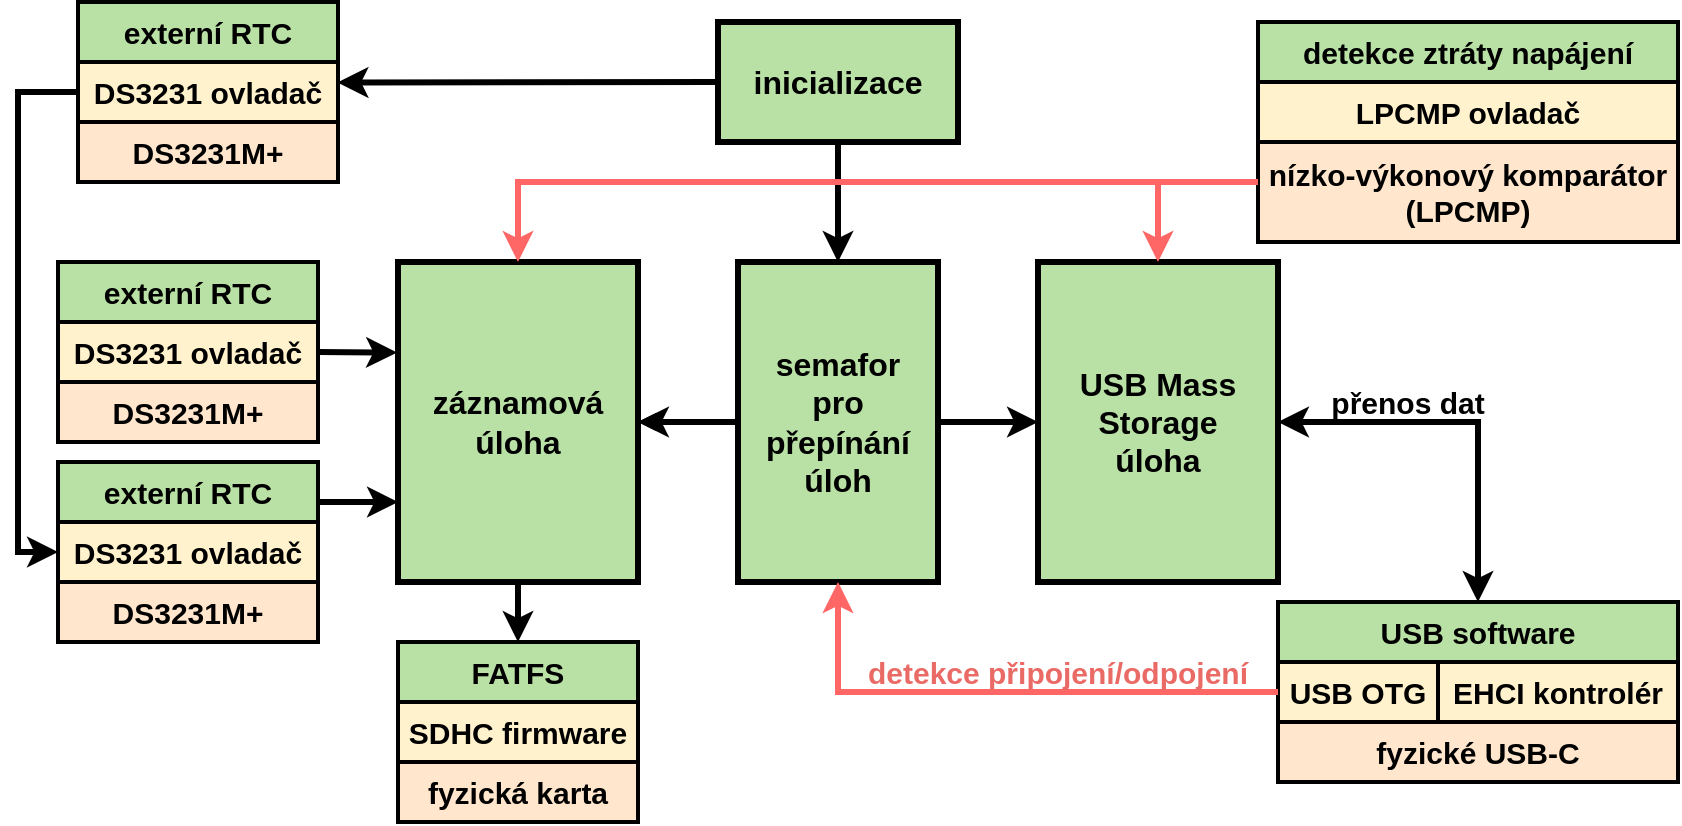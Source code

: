 <mxfile version="26.1.1">
  <diagram name="Page-1" id="-V-kWS6n9ju-NrhmhhvI">
    <mxGraphModel dx="1103" dy="643" grid="1" gridSize="10" guides="1" tooltips="1" connect="1" arrows="1" fold="1" page="1" pageScale="1" pageWidth="1169" pageHeight="827" math="0" shadow="0">
      <root>
        <mxCell id="0" />
        <mxCell id="1" parent="0" />
        <mxCell id="LFzxi-WGZ4mP3qVazpCQ-1" value="&lt;b&gt;&lt;font style=&quot;font-size: 16px;&quot;&gt;inicializace&lt;/font&gt;&lt;/b&gt;" style="rounded=0;whiteSpace=wrap;html=1;strokeWidth=3;fillColor=#B9E0A5;" vertex="1" parent="1">
          <mxGeometry x="480" y="200" width="120" height="60" as="geometry" />
        </mxCell>
        <mxCell id="LFzxi-WGZ4mP3qVazpCQ-39" value="" style="edgeStyle=orthogonalEdgeStyle;rounded=0;orthogonalLoop=1;jettySize=auto;html=1;" edge="1" parent="1" source="LFzxi-WGZ4mP3qVazpCQ-2" target="LFzxi-WGZ4mP3qVazpCQ-4">
          <mxGeometry relative="1" as="geometry" />
        </mxCell>
        <mxCell id="LFzxi-WGZ4mP3qVazpCQ-2" value="&lt;b&gt;&lt;font style=&quot;font-size: 16px;&quot;&gt;semafor&lt;/font&gt;&lt;/b&gt;&lt;div&gt;&lt;b&gt;&lt;font style=&quot;font-size: 16px;&quot;&gt;pro&lt;/font&gt;&lt;/b&gt;&lt;/div&gt;&lt;div&gt;&lt;b&gt;&lt;font style=&quot;font-size: 16px;&quot;&gt;přepínání&lt;/font&gt;&lt;/b&gt;&lt;/div&gt;&lt;div&gt;&lt;b&gt;&lt;font style=&quot;font-size: 16px;&quot;&gt;úloh&lt;/font&gt;&lt;/b&gt;&lt;/div&gt;" style="rounded=0;whiteSpace=wrap;html=1;strokeWidth=3;fillColor=#B9E0A5;" vertex="1" parent="1">
          <mxGeometry x="490" y="320" width="100" height="160" as="geometry" />
        </mxCell>
        <mxCell id="LFzxi-WGZ4mP3qVazpCQ-3" value="" style="endArrow=classic;html=1;rounded=0;exitX=0.5;exitY=1;exitDx=0;exitDy=0;entryX=0.5;entryY=0;entryDx=0;entryDy=0;strokeWidth=3;" edge="1" parent="1" source="LFzxi-WGZ4mP3qVazpCQ-1" target="LFzxi-WGZ4mP3qVazpCQ-2">
          <mxGeometry width="50" height="50" relative="1" as="geometry">
            <mxPoint x="490" y="350" as="sourcePoint" />
            <mxPoint x="540" y="300" as="targetPoint" />
          </mxGeometry>
        </mxCell>
        <mxCell id="LFzxi-WGZ4mP3qVazpCQ-4" value="&lt;b&gt;&lt;font style=&quot;font-size: 16px;&quot;&gt;záznamová&lt;/font&gt;&lt;/b&gt;&lt;div&gt;&lt;b&gt;&lt;font style=&quot;font-size: 16px;&quot;&gt;úloha&lt;/font&gt;&lt;/b&gt;&lt;/div&gt;" style="rounded=0;whiteSpace=wrap;html=1;strokeWidth=3;fillColor=#B9E0A5;" vertex="1" parent="1">
          <mxGeometry x="320" y="320" width="120" height="160" as="geometry" />
        </mxCell>
        <mxCell id="LFzxi-WGZ4mP3qVazpCQ-5" value="&lt;b&gt;&lt;font style=&quot;font-size: 16px;&quot;&gt;USB Mass&lt;/font&gt;&lt;/b&gt;&lt;div&gt;&lt;b&gt;&lt;font style=&quot;font-size: 16px;&quot;&gt;Storage&lt;br&gt;&lt;/font&gt;&lt;/b&gt;&lt;div&gt;&lt;b&gt;&lt;font style=&quot;font-size: 16px;&quot;&gt;úloha&lt;/font&gt;&lt;/b&gt;&lt;/div&gt;&lt;/div&gt;" style="rounded=0;whiteSpace=wrap;html=1;strokeWidth=3;fillColor=#B9E0A5;" vertex="1" parent="1">
          <mxGeometry x="640" y="320" width="120" height="160" as="geometry" />
        </mxCell>
        <mxCell id="LFzxi-WGZ4mP3qVazpCQ-6" value="" style="endArrow=classic;html=1;rounded=0;exitX=1;exitY=0.5;exitDx=0;exitDy=0;entryX=0;entryY=0.5;entryDx=0;entryDy=0;strokeWidth=3;" edge="1" parent="1" source="LFzxi-WGZ4mP3qVazpCQ-2" target="LFzxi-WGZ4mP3qVazpCQ-5">
          <mxGeometry width="50" height="50" relative="1" as="geometry">
            <mxPoint x="550" y="270" as="sourcePoint" />
            <mxPoint x="550" y="330" as="targetPoint" />
          </mxGeometry>
        </mxCell>
        <mxCell id="LFzxi-WGZ4mP3qVazpCQ-7" value="" style="endArrow=classic;html=1;rounded=0;exitX=0;exitY=0.5;exitDx=0;exitDy=0;entryX=1;entryY=0.5;entryDx=0;entryDy=0;strokeWidth=3;" edge="1" parent="1" source="LFzxi-WGZ4mP3qVazpCQ-2" target="LFzxi-WGZ4mP3qVazpCQ-4">
          <mxGeometry width="50" height="50" relative="1" as="geometry">
            <mxPoint x="590" y="410" as="sourcePoint" />
            <mxPoint x="650" y="410" as="targetPoint" />
          </mxGeometry>
        </mxCell>
        <mxCell id="LFzxi-WGZ4mP3qVazpCQ-8" value="&lt;b&gt;&lt;font style=&quot;font-size: 15px;&quot;&gt;detekce ztráty napájení&lt;/font&gt;&lt;/b&gt;" style="rounded=0;whiteSpace=wrap;html=1;strokeWidth=2;fillColor=#B9E0A5;" vertex="1" parent="1">
          <mxGeometry x="750" y="200" width="210" height="30" as="geometry" />
        </mxCell>
        <mxCell id="LFzxi-WGZ4mP3qVazpCQ-9" value="&lt;b&gt;&lt;font style=&quot;font-size: 15px;&quot;&gt;LPCMP ovladač&lt;/font&gt;&lt;/b&gt;" style="rounded=0;whiteSpace=wrap;html=1;strokeWidth=2;fillColor=#fff2cc;strokeColor=#000000;" vertex="1" parent="1">
          <mxGeometry x="750" y="230" width="210" height="30" as="geometry" />
        </mxCell>
        <mxCell id="LFzxi-WGZ4mP3qVazpCQ-10" value="&lt;b&gt;&lt;font style=&quot;font-size: 15px;&quot;&gt;nízko-výkonový komparátor&lt;/font&gt;&lt;/b&gt;&lt;div&gt;&lt;b&gt;&lt;font style=&quot;font-size: 15px;&quot;&gt;(LPCMP)&lt;/font&gt;&lt;/b&gt;&lt;/div&gt;" style="rounded=0;whiteSpace=wrap;html=1;strokeWidth=2;fillColor=#ffe6cc;strokeColor=#000000;" vertex="1" parent="1">
          <mxGeometry x="750" y="260" width="210" height="50" as="geometry" />
        </mxCell>
        <mxCell id="LFzxi-WGZ4mP3qVazpCQ-11" value="" style="endArrow=classic;html=1;rounded=0;entryX=0.5;entryY=0;entryDx=0;entryDy=0;strokeWidth=3;fillColor=#f8cecc;strokeColor=#FF6666;" edge="1" parent="1" target="LFzxi-WGZ4mP3qVazpCQ-5">
          <mxGeometry width="50" height="50" relative="1" as="geometry">
            <mxPoint x="750" y="280" as="sourcePoint" />
            <mxPoint x="560" y="290" as="targetPoint" />
            <Array as="points">
              <mxPoint x="700" y="280" />
            </Array>
          </mxGeometry>
        </mxCell>
        <mxCell id="LFzxi-WGZ4mP3qVazpCQ-12" value="" style="endArrow=classic;html=1;rounded=0;entryX=0.5;entryY=0;entryDx=0;entryDy=0;fillColor=#f8cecc;strokeColor=#FF6666;strokeWidth=3;" edge="1" parent="1" target="LFzxi-WGZ4mP3qVazpCQ-4">
          <mxGeometry width="50" height="50" relative="1" as="geometry">
            <mxPoint x="700" y="280" as="sourcePoint" />
            <mxPoint x="560" y="290" as="targetPoint" />
            <Array as="points">
              <mxPoint x="380" y="280" />
            </Array>
          </mxGeometry>
        </mxCell>
        <mxCell id="LFzxi-WGZ4mP3qVazpCQ-14" value="&lt;b&gt;&lt;font style=&quot;font-size: 15px;&quot;&gt;USB software&lt;/font&gt;&lt;/b&gt;" style="rounded=0;whiteSpace=wrap;html=1;strokeWidth=2;fillColor=#B9E0A5;strokeColor=#000000;" vertex="1" parent="1">
          <mxGeometry x="760" y="490" width="200" height="30" as="geometry" />
        </mxCell>
        <mxCell id="LFzxi-WGZ4mP3qVazpCQ-15" value="&lt;b&gt;&lt;font style=&quot;font-size: 15px;&quot;&gt;EHCI kontrolér&lt;/font&gt;&lt;/b&gt;" style="rounded=0;whiteSpace=wrap;html=1;strokeWidth=2;fillColor=#fff2cc;strokeColor=#000000;" vertex="1" parent="1">
          <mxGeometry x="840" y="520" width="120" height="30" as="geometry" />
        </mxCell>
        <mxCell id="LFzxi-WGZ4mP3qVazpCQ-16" value="&lt;b&gt;&lt;font style=&quot;font-size: 15px;&quot;&gt;fyzické USB-C&lt;/font&gt;&lt;/b&gt;" style="rounded=0;whiteSpace=wrap;html=1;strokeWidth=2;fillColor=#ffe6cc;strokeColor=#000000;" vertex="1" parent="1">
          <mxGeometry x="760" y="550" width="200" height="30" as="geometry" />
        </mxCell>
        <mxCell id="LFzxi-WGZ4mP3qVazpCQ-17" value="&lt;b&gt;&lt;font style=&quot;font-size: 15px;&quot;&gt;USB OTG&lt;/font&gt;&lt;/b&gt;" style="rounded=0;whiteSpace=wrap;html=1;strokeWidth=2;fillColor=#fff2cc;strokeColor=#000000;" vertex="1" parent="1">
          <mxGeometry x="760" y="520" width="80" height="30" as="geometry" />
        </mxCell>
        <mxCell id="LFzxi-WGZ4mP3qVazpCQ-18" value="" style="endArrow=classic;startArrow=classic;html=1;rounded=0;exitX=0.5;exitY=0;exitDx=0;exitDy=0;entryX=1;entryY=0.5;entryDx=0;entryDy=0;strokeWidth=3;" edge="1" parent="1" source="LFzxi-WGZ4mP3qVazpCQ-14" target="LFzxi-WGZ4mP3qVazpCQ-5">
          <mxGeometry width="50" height="50" relative="1" as="geometry">
            <mxPoint x="620" y="430" as="sourcePoint" />
            <mxPoint x="670" y="380" as="targetPoint" />
            <Array as="points">
              <mxPoint x="860" y="400" />
            </Array>
          </mxGeometry>
        </mxCell>
        <mxCell id="LFzxi-WGZ4mP3qVazpCQ-19" value="&lt;b&gt;&lt;font style=&quot;font-size: 15px;&quot;&gt;přenos dat&lt;/font&gt;&lt;/b&gt;" style="text;html=1;align=center;verticalAlign=middle;whiteSpace=wrap;rounded=0;" vertex="1" parent="1">
          <mxGeometry x="770" y="380" width="110" height="20" as="geometry" />
        </mxCell>
        <mxCell id="LFzxi-WGZ4mP3qVazpCQ-20" value="" style="endArrow=classic;html=1;rounded=0;exitX=0;exitY=0.5;exitDx=0;exitDy=0;entryX=0.5;entryY=1;entryDx=0;entryDy=0;strokeWidth=3;fillColor=#f8cecc;strokeColor=#FF6666;" edge="1" parent="1" source="LFzxi-WGZ4mP3qVazpCQ-17" target="LFzxi-WGZ4mP3qVazpCQ-2">
          <mxGeometry width="50" height="50" relative="1" as="geometry">
            <mxPoint x="610" y="540" as="sourcePoint" />
            <mxPoint x="660" y="490" as="targetPoint" />
            <Array as="points">
              <mxPoint x="540" y="535" />
            </Array>
          </mxGeometry>
        </mxCell>
        <mxCell id="LFzxi-WGZ4mP3qVazpCQ-21" value="&lt;b&gt;&lt;font style=&quot;color: rgb(234, 107, 102); font-size: 15px;&quot;&gt;detekce připojení/odpojení&lt;/font&gt;&lt;/b&gt;" style="text;html=1;align=center;verticalAlign=middle;whiteSpace=wrap;rounded=0;" vertex="1" parent="1">
          <mxGeometry x="540" y="510" width="220" height="30" as="geometry" />
        </mxCell>
        <mxCell id="LFzxi-WGZ4mP3qVazpCQ-22" value="&lt;b&gt;&lt;font style=&quot;font-size: 15px;&quot;&gt;FATFS&lt;/font&gt;&lt;/b&gt;" style="rounded=0;whiteSpace=wrap;html=1;strokeWidth=2;fillColor=#B9E0A5;" vertex="1" parent="1">
          <mxGeometry x="320" y="510" width="120" height="30" as="geometry" />
        </mxCell>
        <mxCell id="LFzxi-WGZ4mP3qVazpCQ-23" value="&lt;b&gt;&lt;font style=&quot;font-size: 15px;&quot;&gt;SDHC firmware&lt;/font&gt;&lt;/b&gt;" style="rounded=0;whiteSpace=wrap;html=1;strokeWidth=2;fillColor=#fff2cc;strokeColor=#000000;" vertex="1" parent="1">
          <mxGeometry x="320" y="540" width="120" height="30" as="geometry" />
        </mxCell>
        <mxCell id="LFzxi-WGZ4mP3qVazpCQ-24" value="&lt;b&gt;&lt;font style=&quot;font-size: 15px;&quot;&gt;fyzická karta&lt;/font&gt;&lt;/b&gt;" style="rounded=0;whiteSpace=wrap;html=1;strokeWidth=2;fillColor=#ffe6cc;strokeColor=#000000;" vertex="1" parent="1">
          <mxGeometry x="320" y="570" width="120" height="30" as="geometry" />
        </mxCell>
        <mxCell id="LFzxi-WGZ4mP3qVazpCQ-25" value="" style="endArrow=classic;html=1;rounded=0;entryX=0.5;entryY=0;entryDx=0;entryDy=0;exitX=0.5;exitY=1;exitDx=0;exitDy=0;strokeWidth=3;" edge="1" parent="1" source="LFzxi-WGZ4mP3qVazpCQ-4" target="LFzxi-WGZ4mP3qVazpCQ-22">
          <mxGeometry width="50" height="50" relative="1" as="geometry">
            <mxPoint x="370" y="410" as="sourcePoint" />
            <mxPoint x="420" y="360" as="targetPoint" />
          </mxGeometry>
        </mxCell>
        <mxCell id="LFzxi-WGZ4mP3qVazpCQ-26" value="&lt;b&gt;&lt;font style=&quot;font-size: 15px;&quot;&gt;externí RTC&lt;/font&gt;&lt;/b&gt;" style="rounded=0;whiteSpace=wrap;html=1;strokeWidth=2;fillColor=#B9E0A5;" vertex="1" parent="1">
          <mxGeometry x="160" y="190" width="130" height="30" as="geometry" />
        </mxCell>
        <mxCell id="LFzxi-WGZ4mP3qVazpCQ-27" value="&lt;b&gt;&lt;font style=&quot;font-size: 15px;&quot;&gt;DS3231 ovladač&lt;/font&gt;&lt;/b&gt;" style="rounded=0;whiteSpace=wrap;html=1;strokeWidth=2;fillColor=#fff2cc;strokeColor=#000000;" vertex="1" parent="1">
          <mxGeometry x="160" y="220" width="130" height="30" as="geometry" />
        </mxCell>
        <mxCell id="LFzxi-WGZ4mP3qVazpCQ-28" value="&lt;b&gt;&lt;font style=&quot;font-size: 15px;&quot;&gt;DS3231M+&lt;/font&gt;&lt;/b&gt;" style="rounded=0;whiteSpace=wrap;html=1;strokeWidth=2;fillColor=#ffe6cc;strokeColor=#000000;" vertex="1" parent="1">
          <mxGeometry x="160" y="250" width="130" height="30" as="geometry" />
        </mxCell>
        <mxCell id="LFzxi-WGZ4mP3qVazpCQ-29" value="" style="endArrow=classic;html=1;rounded=0;entryX=0.998;entryY=0.341;entryDx=0;entryDy=0;exitX=0;exitY=0.5;exitDx=0;exitDy=0;strokeWidth=3;entryPerimeter=0;" edge="1" parent="1" source="LFzxi-WGZ4mP3qVazpCQ-1" target="LFzxi-WGZ4mP3qVazpCQ-27">
          <mxGeometry width="50" height="50" relative="1" as="geometry">
            <mxPoint x="370" y="440" as="sourcePoint" />
            <mxPoint x="420" y="390" as="targetPoint" />
          </mxGeometry>
        </mxCell>
        <mxCell id="LFzxi-WGZ4mP3qVazpCQ-30" value="&lt;b&gt;&lt;font style=&quot;font-size: 15px;&quot;&gt;externí RTC&lt;/font&gt;&lt;/b&gt;" style="rounded=0;whiteSpace=wrap;html=1;strokeWidth=2;fillColor=#B9E0A5;" vertex="1" parent="1">
          <mxGeometry x="150" y="320" width="130" height="30" as="geometry" />
        </mxCell>
        <mxCell id="LFzxi-WGZ4mP3qVazpCQ-31" value="&lt;b&gt;&lt;font style=&quot;font-size: 15px;&quot;&gt;DS3231 ovladač&lt;/font&gt;&lt;/b&gt;" style="rounded=0;whiteSpace=wrap;html=1;strokeWidth=2;fillColor=#fff2cc;strokeColor=#000000;" vertex="1" parent="1">
          <mxGeometry x="150" y="350" width="130" height="30" as="geometry" />
        </mxCell>
        <mxCell id="LFzxi-WGZ4mP3qVazpCQ-32" value="&lt;b&gt;&lt;font style=&quot;font-size: 15px;&quot;&gt;DS3231M+&lt;/font&gt;&lt;/b&gt;" style="rounded=0;whiteSpace=wrap;html=1;strokeWidth=2;fillColor=#ffe6cc;strokeColor=#000000;" vertex="1" parent="1">
          <mxGeometry x="150" y="380" width="130" height="30" as="geometry" />
        </mxCell>
        <mxCell id="LFzxi-WGZ4mP3qVazpCQ-33" value="" style="endArrow=classic;html=1;rounded=0;exitX=1;exitY=0.5;exitDx=0;exitDy=0;entryX=-0.004;entryY=0.283;entryDx=0;entryDy=0;entryPerimeter=0;strokeWidth=3;" edge="1" parent="1" source="LFzxi-WGZ4mP3qVazpCQ-31" target="LFzxi-WGZ4mP3qVazpCQ-4">
          <mxGeometry width="50" height="50" relative="1" as="geometry">
            <mxPoint x="370" y="440" as="sourcePoint" />
            <mxPoint x="320" y="390" as="targetPoint" />
          </mxGeometry>
        </mxCell>
        <mxCell id="LFzxi-WGZ4mP3qVazpCQ-34" value="&lt;b&gt;&lt;font style=&quot;font-size: 15px;&quot;&gt;externí RTC&lt;/font&gt;&lt;/b&gt;" style="rounded=0;whiteSpace=wrap;html=1;strokeWidth=2;fillColor=#B9E0A5;" vertex="1" parent="1">
          <mxGeometry x="150" y="420" width="130" height="30" as="geometry" />
        </mxCell>
        <mxCell id="LFzxi-WGZ4mP3qVazpCQ-35" value="&lt;b&gt;&lt;font style=&quot;font-size: 15px;&quot;&gt;DS3231 ovladač&lt;/font&gt;&lt;/b&gt;" style="rounded=0;whiteSpace=wrap;html=1;strokeWidth=2;fillColor=#fff2cc;strokeColor=#000000;" vertex="1" parent="1">
          <mxGeometry x="150" y="450" width="130" height="30" as="geometry" />
        </mxCell>
        <mxCell id="LFzxi-WGZ4mP3qVazpCQ-36" value="&lt;b&gt;&lt;font style=&quot;font-size: 15px;&quot;&gt;DS3231M+&lt;/font&gt;&lt;/b&gt;" style="rounded=0;whiteSpace=wrap;html=1;strokeWidth=2;fillColor=#ffe6cc;strokeColor=#000000;" vertex="1" parent="1">
          <mxGeometry x="150" y="480" width="130" height="30" as="geometry" />
        </mxCell>
        <mxCell id="LFzxi-WGZ4mP3qVazpCQ-37" value="" style="endArrow=classic;html=1;rounded=0;entryX=0;entryY=0.75;entryDx=0;entryDy=0;exitX=1.003;exitY=0.667;exitDx=0;exitDy=0;exitPerimeter=0;strokeWidth=3;" edge="1" parent="1" source="LFzxi-WGZ4mP3qVazpCQ-34" target="LFzxi-WGZ4mP3qVazpCQ-4">
          <mxGeometry width="50" height="50" relative="1" as="geometry">
            <mxPoint x="195" y="570" as="sourcePoint" />
            <mxPoint x="245" y="520" as="targetPoint" />
          </mxGeometry>
        </mxCell>
        <mxCell id="LFzxi-WGZ4mP3qVazpCQ-38" value="" style="endArrow=classic;html=1;rounded=0;exitX=0;exitY=0.5;exitDx=0;exitDy=0;entryX=0;entryY=0.5;entryDx=0;entryDy=0;strokeWidth=3;" edge="1" parent="1" source="LFzxi-WGZ4mP3qVazpCQ-27" target="LFzxi-WGZ4mP3qVazpCQ-35">
          <mxGeometry width="50" height="50" relative="1" as="geometry">
            <mxPoint x="110" y="410" as="sourcePoint" />
            <mxPoint x="160" y="360" as="targetPoint" />
            <Array as="points">
              <mxPoint x="130" y="235" />
              <mxPoint x="130" y="465" />
            </Array>
          </mxGeometry>
        </mxCell>
      </root>
    </mxGraphModel>
  </diagram>
</mxfile>
